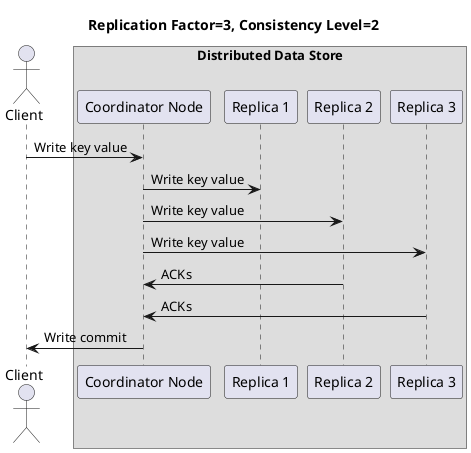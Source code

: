 @startuml
title Replication Factor=3, Consistency Level=2

actor Client as C
box "Distributed Data Store"
participant "Coordinator Node" as CN
participant "Replica 1" as N1
participant "Replica 2" as N2
participant "Replica 3" as N3
end box

C -> CN : Write key value
CN -> N1 : Write key value
CN -> N2 : Write key value
CN -> N3 : Write key value
N2 -> CN : ACKs
N3 -> CN : ACKs
CN -> C : Write commit


@enduml